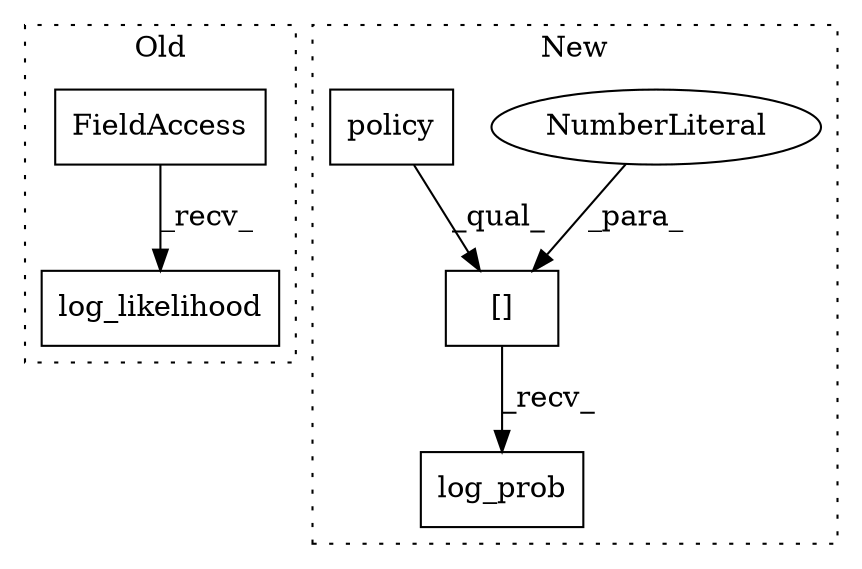 digraph G {
subgraph cluster0 {
1 [label="log_likelihood" a="32" s="9629,9655" l="15,1" shape="box"];
5 [label="FieldAccess" a="22" s="9617" l="11" shape="box"];
label = "Old";
style="dotted";
}
subgraph cluster1 {
2 [label="[]" a="2" s="9633,9651" l="17,1" shape="box"];
3 [label="NumberLiteral" a="34" s="9650" l="1" shape="ellipse"];
4 [label="log_prob" a="32" s="9653,9669" l="9,1" shape="box"];
6 [label="policy" a="32" s="9638,9648" l="7,1" shape="box"];
label = "New";
style="dotted";
}
2 -> 4 [label="_recv_"];
3 -> 2 [label="_para_"];
5 -> 1 [label="_recv_"];
6 -> 2 [label="_qual_"];
}